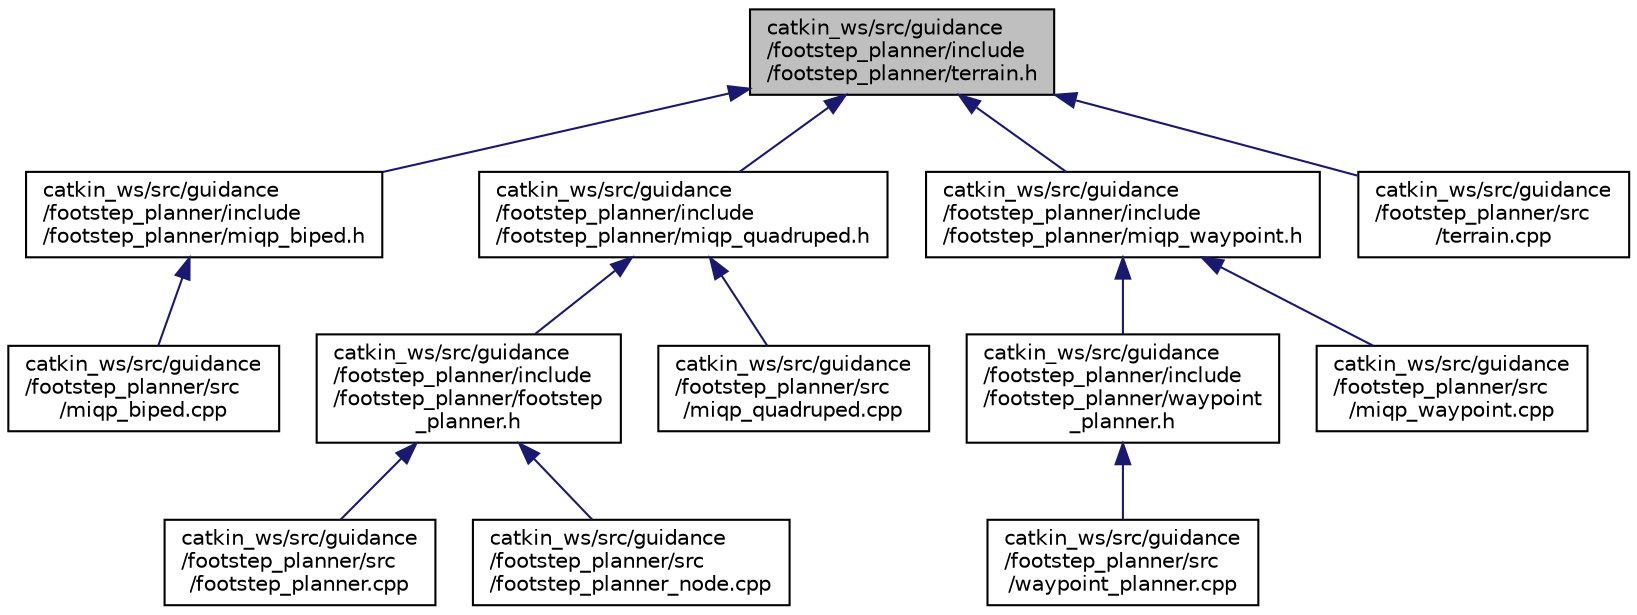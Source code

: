 digraph "catkin_ws/src/guidance/footstep_planner/include/footstep_planner/terrain.h"
{
 // LATEX_PDF_SIZE
  edge [fontname="Helvetica",fontsize="10",labelfontname="Helvetica",labelfontsize="10"];
  node [fontname="Helvetica",fontsize="10",shape=record];
  Node1 [label="catkin_ws/src/guidance\l/footstep_planner/include\l/footstep_planner/terrain.h",height=0.2,width=0.4,color="black", fillcolor="grey75", style="filled", fontcolor="black",tooltip=" "];
  Node1 -> Node2 [dir="back",color="midnightblue",fontsize="10",style="solid",fontname="Helvetica"];
  Node2 [label="catkin_ws/src/guidance\l/footstep_planner/include\l/footstep_planner/miqp_biped.h",height=0.2,width=0.4,color="black", fillcolor="white", style="filled",URL="$miqp__biped_8h.html",tooltip=" "];
  Node2 -> Node3 [dir="back",color="midnightblue",fontsize="10",style="solid",fontname="Helvetica"];
  Node3 [label="catkin_ws/src/guidance\l/footstep_planner/src\l/miqp_biped.cpp",height=0.2,width=0.4,color="black", fillcolor="white", style="filled",URL="$miqp__biped_8cpp.html",tooltip=" "];
  Node1 -> Node4 [dir="back",color="midnightblue",fontsize="10",style="solid",fontname="Helvetica"];
  Node4 [label="catkin_ws/src/guidance\l/footstep_planner/include\l/footstep_planner/miqp_quadruped.h",height=0.2,width=0.4,color="black", fillcolor="white", style="filled",URL="$miqp__quadruped_8h.html",tooltip=" "];
  Node4 -> Node5 [dir="back",color="midnightblue",fontsize="10",style="solid",fontname="Helvetica"];
  Node5 [label="catkin_ws/src/guidance\l/footstep_planner/include\l/footstep_planner/footstep\l_planner.h",height=0.2,width=0.4,color="black", fillcolor="white", style="filled",URL="$footstep__planner_8h.html",tooltip=" "];
  Node5 -> Node6 [dir="back",color="midnightblue",fontsize="10",style="solid",fontname="Helvetica"];
  Node6 [label="catkin_ws/src/guidance\l/footstep_planner/src\l/footstep_planner.cpp",height=0.2,width=0.4,color="black", fillcolor="white", style="filled",URL="$footstep__planner_8cpp.html",tooltip=" "];
  Node5 -> Node7 [dir="back",color="midnightblue",fontsize="10",style="solid",fontname="Helvetica"];
  Node7 [label="catkin_ws/src/guidance\l/footstep_planner/src\l/footstep_planner_node.cpp",height=0.2,width=0.4,color="black", fillcolor="white", style="filled",URL="$footstep__planner__node_8cpp.html",tooltip=" "];
  Node4 -> Node8 [dir="back",color="midnightblue",fontsize="10",style="solid",fontname="Helvetica"];
  Node8 [label="catkin_ws/src/guidance\l/footstep_planner/src\l/miqp_quadruped.cpp",height=0.2,width=0.4,color="black", fillcolor="white", style="filled",URL="$miqp__quadruped_8cpp.html",tooltip=" "];
  Node1 -> Node9 [dir="back",color="midnightblue",fontsize="10",style="solid",fontname="Helvetica"];
  Node9 [label="catkin_ws/src/guidance\l/footstep_planner/include\l/footstep_planner/miqp_waypoint.h",height=0.2,width=0.4,color="black", fillcolor="white", style="filled",URL="$miqp__waypoint_8h.html",tooltip=" "];
  Node9 -> Node10 [dir="back",color="midnightblue",fontsize="10",style="solid",fontname="Helvetica"];
  Node10 [label="catkin_ws/src/guidance\l/footstep_planner/include\l/footstep_planner/waypoint\l_planner.h",height=0.2,width=0.4,color="black", fillcolor="white", style="filled",URL="$waypoint__planner_8h.html",tooltip=" "];
  Node10 -> Node11 [dir="back",color="midnightblue",fontsize="10",style="solid",fontname="Helvetica"];
  Node11 [label="catkin_ws/src/guidance\l/footstep_planner/src\l/waypoint_planner.cpp",height=0.2,width=0.4,color="black", fillcolor="white", style="filled",URL="$waypoint__planner_8cpp.html",tooltip=" "];
  Node9 -> Node12 [dir="back",color="midnightblue",fontsize="10",style="solid",fontname="Helvetica"];
  Node12 [label="catkin_ws/src/guidance\l/footstep_planner/src\l/miqp_waypoint.cpp",height=0.2,width=0.4,color="black", fillcolor="white", style="filled",URL="$miqp__waypoint_8cpp.html",tooltip=" "];
  Node1 -> Node13 [dir="back",color="midnightblue",fontsize="10",style="solid",fontname="Helvetica"];
  Node13 [label="catkin_ws/src/guidance\l/footstep_planner/src\l/terrain.cpp",height=0.2,width=0.4,color="black", fillcolor="white", style="filled",URL="$terrain_8cpp.html",tooltip=" "];
}
